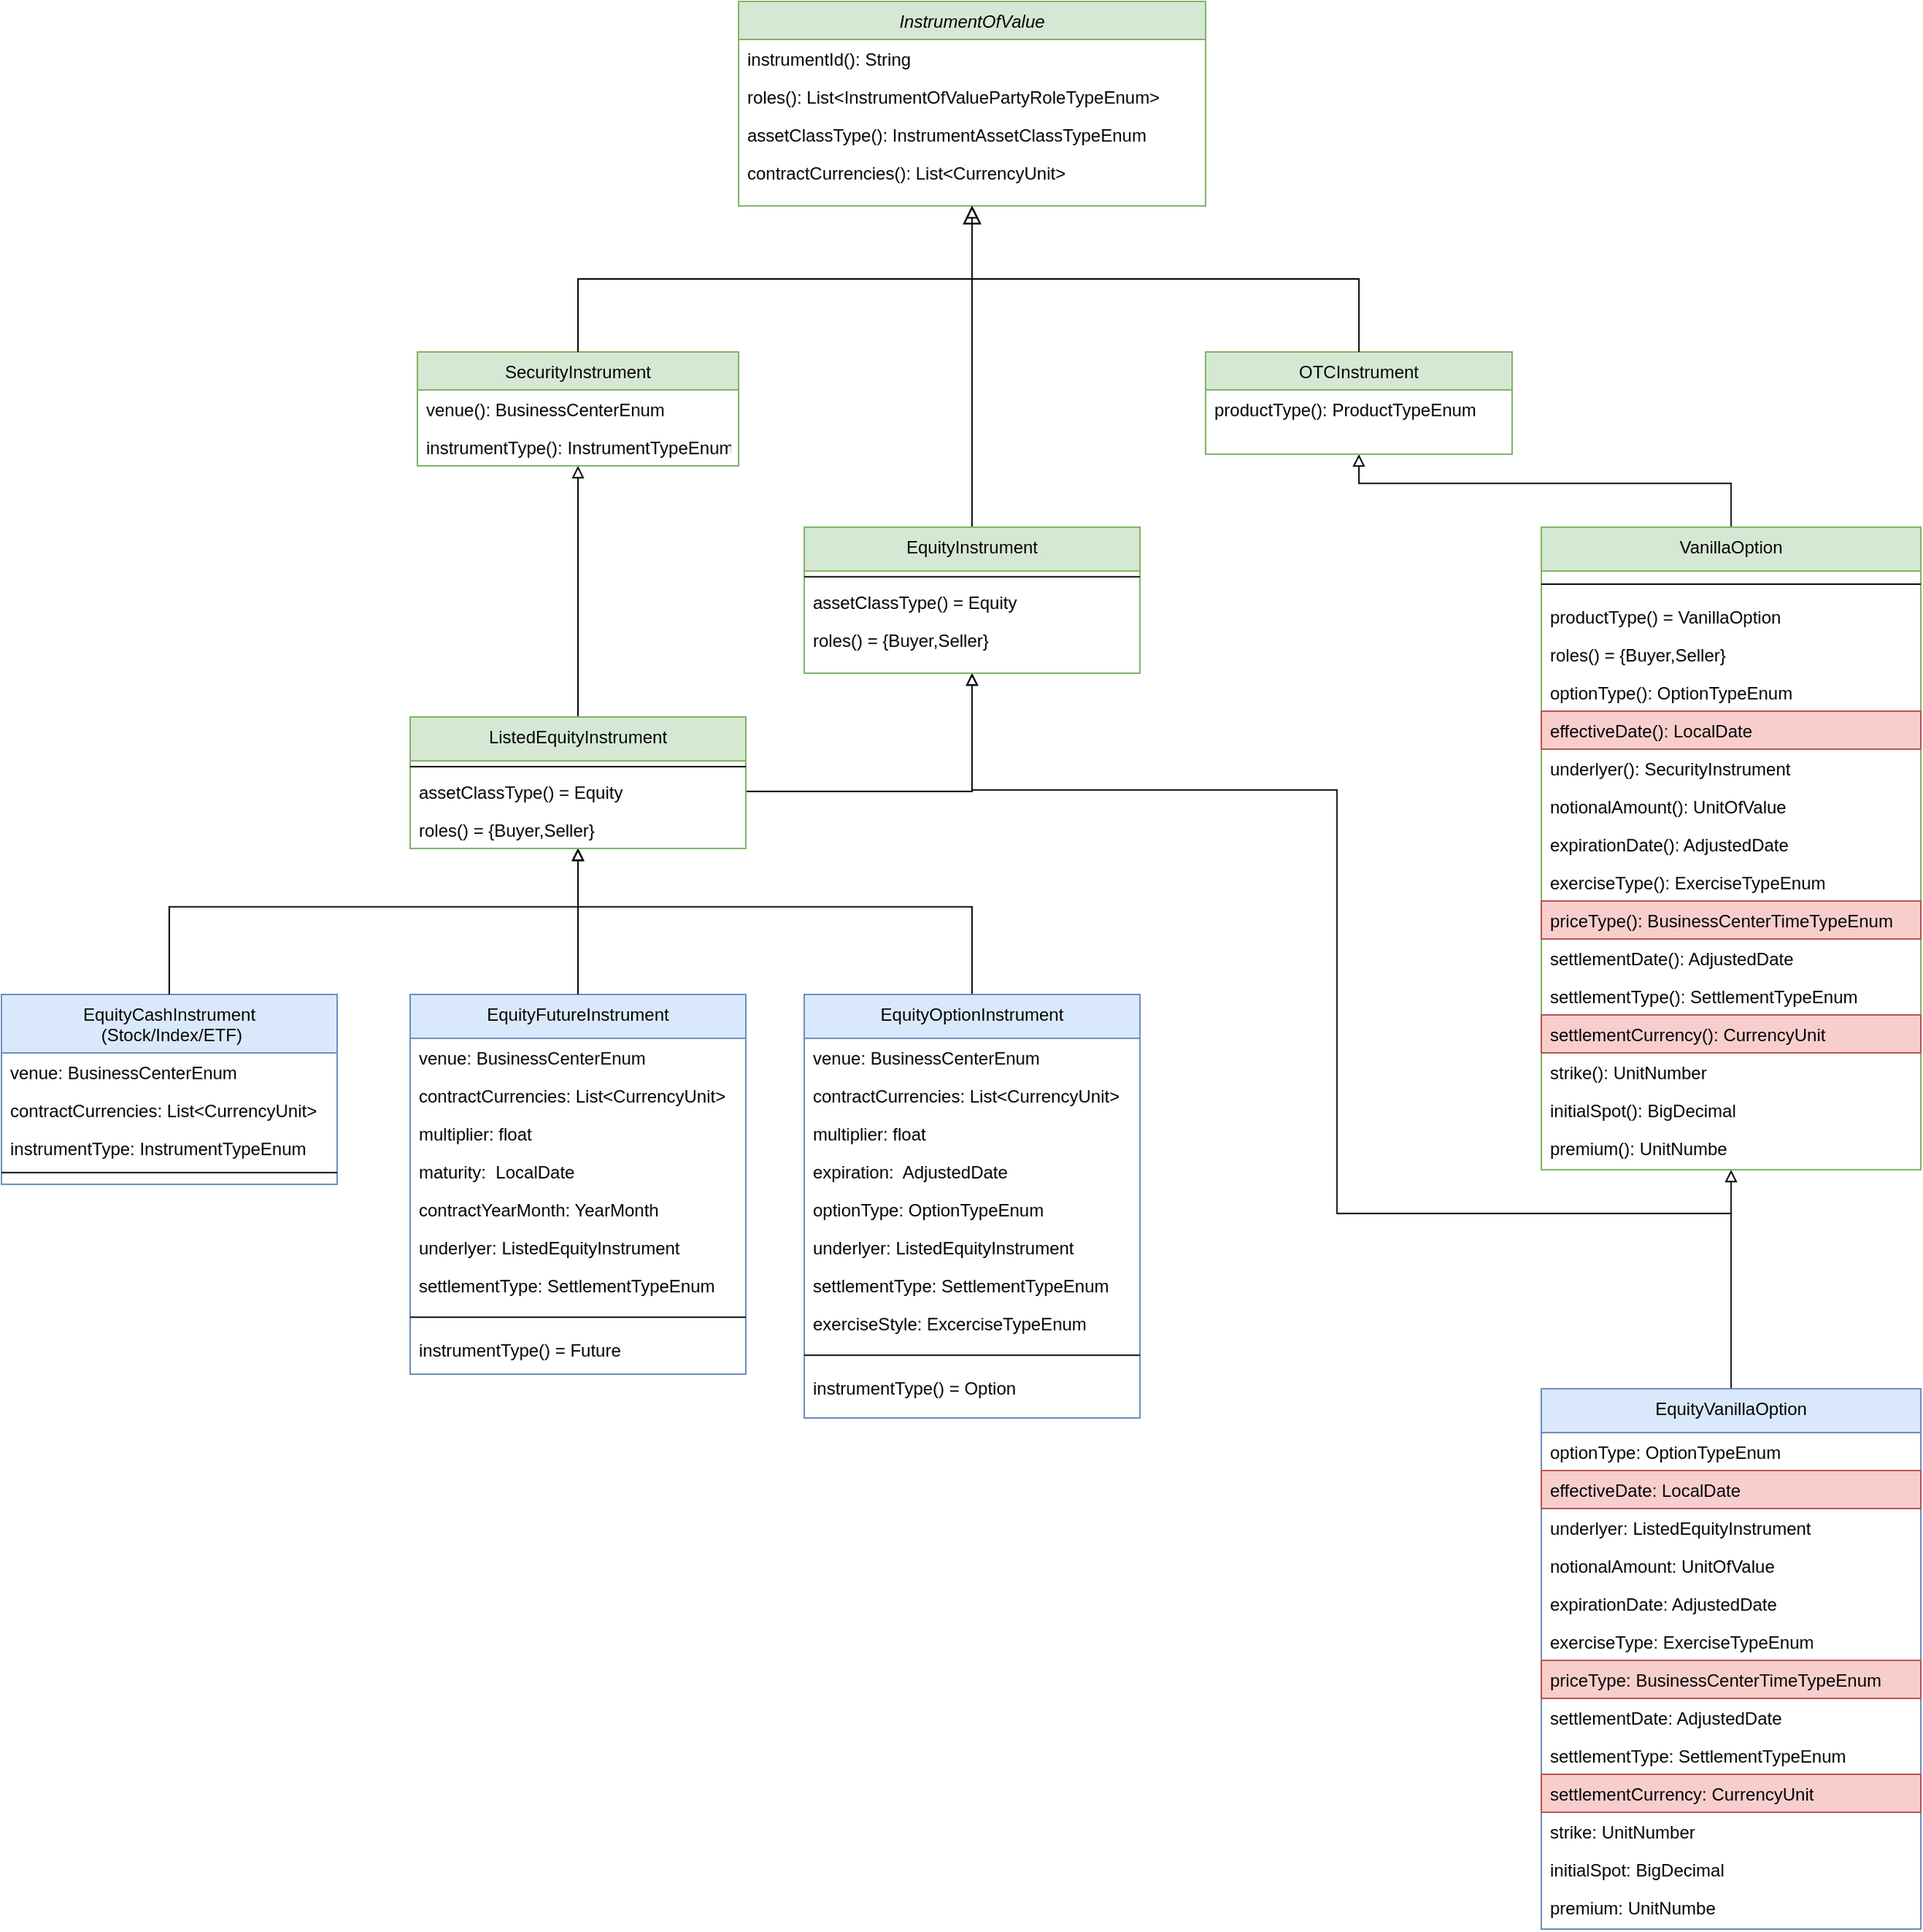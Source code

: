 <mxfile version="15.8.2" type="github">
  <diagram id="C5RBs43oDa-KdzZeNtuy" name="Instrument">
    <mxGraphModel dx="2253" dy="740" grid="1" gridSize="10" guides="1" tooltips="1" connect="1" arrows="1" fold="1" page="1" pageScale="1" pageWidth="827" pageHeight="1169" math="0" shadow="0">
      <root>
        <mxCell id="WIyWlLk6GJQsqaUBKTNV-0" />
        <mxCell id="WIyWlLk6GJQsqaUBKTNV-1" parent="WIyWlLk6GJQsqaUBKTNV-0" />
        <mxCell id="CF3aKrQkW5i8Ui00CiUc-56" style="edgeStyle=orthogonalEdgeStyle;rounded=0;orthogonalLoop=1;jettySize=auto;html=1;startArrow=block;startFill=0;endArrow=none;endFill=0;" edge="1" parent="WIyWlLk6GJQsqaUBKTNV-1" source="zkfFHV4jXpPFQw0GAbJ--0" target="CF3aKrQkW5i8Ui00CiUc-49">
          <mxGeometry relative="1" as="geometry" />
        </mxCell>
        <mxCell id="zkfFHV4jXpPFQw0GAbJ--0" value="InstrumentOfValue" style="swimlane;fontStyle=2;align=center;verticalAlign=top;childLayout=stackLayout;horizontal=1;startSize=26;horizontalStack=0;resizeParent=1;resizeLast=0;collapsible=1;marginBottom=0;rounded=0;shadow=0;strokeWidth=1;fillColor=#d5e8d4;strokeColor=#82b366;" parent="WIyWlLk6GJQsqaUBKTNV-1" vertex="1">
          <mxGeometry x="200" y="20" width="320" height="140" as="geometry">
            <mxRectangle x="230" y="140" width="160" height="26" as="alternateBounds" />
          </mxGeometry>
        </mxCell>
        <mxCell id="zkfFHV4jXpPFQw0GAbJ--1" value="instrumentId(): String" style="text;align=left;verticalAlign=top;spacingLeft=4;spacingRight=4;overflow=hidden;rotatable=0;points=[[0,0.5],[1,0.5]];portConstraint=eastwest;" parent="zkfFHV4jXpPFQw0GAbJ--0" vertex="1">
          <mxGeometry y="26" width="320" height="26" as="geometry" />
        </mxCell>
        <mxCell id="zkfFHV4jXpPFQw0GAbJ--5" value="roles(): List&lt;InstrumentOfValuePartyRoleTypeEnum&gt;" style="text;align=left;verticalAlign=top;spacingLeft=4;spacingRight=4;overflow=hidden;rotatable=0;points=[[0,0.5],[1,0.5]];portConstraint=eastwest;" parent="zkfFHV4jXpPFQw0GAbJ--0" vertex="1">
          <mxGeometry y="52" width="320" height="26" as="geometry" />
        </mxCell>
        <mxCell id="CF3aKrQkW5i8Ui00CiUc-0" value="assetClassType(): InstrumentAssetClassTypeEnum" style="text;align=left;verticalAlign=top;spacingLeft=4;spacingRight=4;overflow=hidden;rotatable=0;points=[[0,0.5],[1,0.5]];portConstraint=eastwest;" vertex="1" parent="zkfFHV4jXpPFQw0GAbJ--0">
          <mxGeometry y="78" width="320" height="26" as="geometry" />
        </mxCell>
        <mxCell id="CF3aKrQkW5i8Ui00CiUc-2" value="contractCurrencies(): List&lt;CurrencyUnit&gt;" style="text;align=left;verticalAlign=top;spacingLeft=4;spacingRight=4;overflow=hidden;rotatable=0;points=[[0,0.5],[1,0.5]];portConstraint=eastwest;" vertex="1" parent="zkfFHV4jXpPFQw0GAbJ--0">
          <mxGeometry y="104" width="320" height="28" as="geometry" />
        </mxCell>
        <mxCell id="CF3aKrQkW5i8Ui00CiUc-61" style="edgeStyle=orthogonalEdgeStyle;rounded=0;orthogonalLoop=1;jettySize=auto;html=1;startArrow=block;startFill=0;endArrow=none;endFill=0;" edge="1" parent="WIyWlLk6GJQsqaUBKTNV-1" source="zkfFHV4jXpPFQw0GAbJ--6" target="CF3aKrQkW5i8Ui00CiUc-57">
          <mxGeometry relative="1" as="geometry" />
        </mxCell>
        <mxCell id="zkfFHV4jXpPFQw0GAbJ--6" value="SecurityInstrument" style="swimlane;fontStyle=0;align=center;verticalAlign=top;childLayout=stackLayout;horizontal=1;startSize=26;horizontalStack=0;resizeParent=1;resizeLast=0;collapsible=1;marginBottom=0;rounded=0;shadow=0;strokeWidth=1;fillColor=#d5e8d4;strokeColor=#82b366;" parent="WIyWlLk6GJQsqaUBKTNV-1" vertex="1">
          <mxGeometry x="-20" y="260" width="220" height="78" as="geometry">
            <mxRectangle x="130" y="380" width="160" height="26" as="alternateBounds" />
          </mxGeometry>
        </mxCell>
        <mxCell id="zkfFHV4jXpPFQw0GAbJ--7" value="venue(): BusinessCenterEnum" style="text;align=left;verticalAlign=top;spacingLeft=4;spacingRight=4;overflow=hidden;rotatable=0;points=[[0,0.5],[1,0.5]];portConstraint=eastwest;" parent="zkfFHV4jXpPFQw0GAbJ--6" vertex="1">
          <mxGeometry y="26" width="220" height="26" as="geometry" />
        </mxCell>
        <mxCell id="CF3aKrQkW5i8Ui00CiUc-13" value="instrumentType(): InstrumentTypeEnum" style="text;align=left;verticalAlign=top;spacingLeft=4;spacingRight=4;overflow=hidden;rotatable=0;points=[[0,0.5],[1,0.5]];portConstraint=eastwest;" vertex="1" parent="zkfFHV4jXpPFQw0GAbJ--6">
          <mxGeometry y="52" width="220" height="26" as="geometry" />
        </mxCell>
        <mxCell id="zkfFHV4jXpPFQw0GAbJ--12" value="" style="endArrow=block;endSize=10;endFill=0;shadow=0;strokeWidth=1;rounded=0;edgeStyle=elbowEdgeStyle;elbow=vertical;" parent="WIyWlLk6GJQsqaUBKTNV-1" source="zkfFHV4jXpPFQw0GAbJ--6" target="zkfFHV4jXpPFQw0GAbJ--0" edge="1">
          <mxGeometry width="160" relative="1" as="geometry">
            <mxPoint x="200" y="203" as="sourcePoint" />
            <mxPoint x="200" y="203" as="targetPoint" />
          </mxGeometry>
        </mxCell>
        <mxCell id="CF3aKrQkW5i8Ui00CiUc-4" value="EquityCashInstrument&#xa; (Stock/Index/ETF)" style="swimlane;fontStyle=0;align=center;verticalAlign=top;childLayout=stackLayout;horizontal=1;startSize=40;horizontalStack=0;resizeParent=1;resizeLast=0;collapsible=1;marginBottom=0;rounded=0;shadow=0;strokeWidth=1;fillColor=#dae8fc;strokeColor=#6c8ebf;" vertex="1" parent="WIyWlLk6GJQsqaUBKTNV-1">
          <mxGeometry x="-305" y="700" width="230" height="130" as="geometry">
            <mxRectangle x="130" y="380" width="160" height="26" as="alternateBounds" />
          </mxGeometry>
        </mxCell>
        <mxCell id="CF3aKrQkW5i8Ui00CiUc-5" value="venue: BusinessCenterEnum" style="text;align=left;verticalAlign=top;spacingLeft=4;spacingRight=4;overflow=hidden;rotatable=0;points=[[0,0.5],[1,0.5]];portConstraint=eastwest;" vertex="1" parent="CF3aKrQkW5i8Ui00CiUc-4">
          <mxGeometry y="40" width="230" height="26" as="geometry" />
        </mxCell>
        <mxCell id="CF3aKrQkW5i8Ui00CiUc-19" value="contractCurrencies: List&lt;CurrencyUnit&gt;" style="text;align=left;verticalAlign=top;spacingLeft=4;spacingRight=4;overflow=hidden;rotatable=0;points=[[0,0.5],[1,0.5]];portConstraint=eastwest;" vertex="1" parent="CF3aKrQkW5i8Ui00CiUc-4">
          <mxGeometry y="66" width="230" height="26" as="geometry" />
        </mxCell>
        <mxCell id="CF3aKrQkW5i8Ui00CiUc-15" value="instrumentType: InstrumentTypeEnum" style="text;align=left;verticalAlign=top;spacingLeft=4;spacingRight=4;overflow=hidden;rotatable=0;points=[[0,0.5],[1,0.5]];portConstraint=eastwest;" vertex="1" parent="CF3aKrQkW5i8Ui00CiUc-4">
          <mxGeometry y="92" width="230" height="26" as="geometry" />
        </mxCell>
        <mxCell id="CF3aKrQkW5i8Ui00CiUc-6" value="" style="line;html=1;strokeWidth=1;align=left;verticalAlign=middle;spacingTop=-1;spacingLeft=3;spacingRight=3;rotatable=0;labelPosition=right;points=[];portConstraint=eastwest;" vertex="1" parent="CF3aKrQkW5i8Ui00CiUc-4">
          <mxGeometry y="118" width="230" height="8" as="geometry" />
        </mxCell>
        <mxCell id="CF3aKrQkW5i8Ui00CiUc-121" style="edgeStyle=orthogonalEdgeStyle;rounded=0;orthogonalLoop=1;jettySize=auto;html=1;startArrow=block;startFill=0;endArrow=none;endFill=0;" edge="1" parent="WIyWlLk6GJQsqaUBKTNV-1" source="CF3aKrQkW5i8Ui00CiUc-7" target="CF3aKrQkW5i8Ui00CiUc-77">
          <mxGeometry relative="1" as="geometry">
            <Array as="points">
              <mxPoint x="625" y="350" />
              <mxPoint x="880" y="350" />
            </Array>
          </mxGeometry>
        </mxCell>
        <mxCell id="CF3aKrQkW5i8Ui00CiUc-7" value="OTCInstrument" style="swimlane;fontStyle=0;align=center;verticalAlign=top;childLayout=stackLayout;horizontal=1;startSize=26;horizontalStack=0;resizeParent=1;resizeLast=0;collapsible=1;marginBottom=0;rounded=0;shadow=0;strokeWidth=1;fillColor=#d5e8d4;strokeColor=#82b366;" vertex="1" parent="WIyWlLk6GJQsqaUBKTNV-1">
          <mxGeometry x="520" y="260" width="210" height="70" as="geometry">
            <mxRectangle x="130" y="380" width="160" height="26" as="alternateBounds" />
          </mxGeometry>
        </mxCell>
        <mxCell id="CF3aKrQkW5i8Ui00CiUc-1" value="productType(): ProductTypeEnum" style="text;align=left;verticalAlign=top;spacingLeft=4;spacingRight=4;overflow=hidden;rotatable=0;points=[[0,0.5],[1,0.5]];portConstraint=eastwest;" vertex="1" parent="CF3aKrQkW5i8Ui00CiUc-7">
          <mxGeometry y="26" width="210" height="28" as="geometry" />
        </mxCell>
        <mxCell id="CF3aKrQkW5i8Ui00CiUc-10" value="" style="endArrow=block;endSize=10;endFill=0;shadow=0;strokeWidth=1;rounded=0;edgeStyle=elbowEdgeStyle;elbow=vertical;exitX=0.5;exitY=0;exitDx=0;exitDy=0;" edge="1" parent="WIyWlLk6GJQsqaUBKTNV-1" source="CF3aKrQkW5i8Ui00CiUc-7">
          <mxGeometry width="160" relative="1" as="geometry">
            <mxPoint x="490" y="270" as="sourcePoint" />
            <mxPoint x="360" y="160" as="targetPoint" />
          </mxGeometry>
        </mxCell>
        <mxCell id="CF3aKrQkW5i8Ui00CiUc-20" value="EquityFutureInstrument" style="swimlane;fontStyle=0;align=center;verticalAlign=top;childLayout=stackLayout;horizontal=1;startSize=30;horizontalStack=0;resizeParent=1;resizeLast=0;collapsible=1;marginBottom=0;rounded=0;shadow=0;strokeWidth=1;fillColor=#dae8fc;strokeColor=#6c8ebf;" vertex="1" parent="WIyWlLk6GJQsqaUBKTNV-1">
          <mxGeometry x="-25" y="700" width="230" height="260" as="geometry">
            <mxRectangle x="130" y="380" width="160" height="26" as="alternateBounds" />
          </mxGeometry>
        </mxCell>
        <mxCell id="CF3aKrQkW5i8Ui00CiUc-21" value="venue: BusinessCenterEnum" style="text;align=left;verticalAlign=top;spacingLeft=4;spacingRight=4;overflow=hidden;rotatable=0;points=[[0,0.5],[1,0.5]];portConstraint=eastwest;" vertex="1" parent="CF3aKrQkW5i8Ui00CiUc-20">
          <mxGeometry y="30" width="230" height="26" as="geometry" />
        </mxCell>
        <mxCell id="CF3aKrQkW5i8Ui00CiUc-22" value="contractCurrencies: List&lt;CurrencyUnit&gt;" style="text;align=left;verticalAlign=top;spacingLeft=4;spacingRight=4;overflow=hidden;rotatable=0;points=[[0,0.5],[1,0.5]];portConstraint=eastwest;" vertex="1" parent="CF3aKrQkW5i8Ui00CiUc-20">
          <mxGeometry y="56" width="230" height="26" as="geometry" />
        </mxCell>
        <mxCell id="CF3aKrQkW5i8Ui00CiUc-27" value="multiplier: float" style="text;align=left;verticalAlign=top;spacingLeft=4;spacingRight=4;overflow=hidden;rotatable=0;points=[[0,0.5],[1,0.5]];portConstraint=eastwest;" vertex="1" parent="CF3aKrQkW5i8Ui00CiUc-20">
          <mxGeometry y="82" width="230" height="26" as="geometry" />
        </mxCell>
        <mxCell id="CF3aKrQkW5i8Ui00CiUc-28" value="maturity:  LocalDate" style="text;align=left;verticalAlign=top;spacingLeft=4;spacingRight=4;overflow=hidden;rotatable=0;points=[[0,0.5],[1,0.5]];portConstraint=eastwest;" vertex="1" parent="CF3aKrQkW5i8Ui00CiUc-20">
          <mxGeometry y="108" width="230" height="26" as="geometry" />
        </mxCell>
        <mxCell id="CF3aKrQkW5i8Ui00CiUc-29" value="contractYearMonth: YearMonth" style="text;align=left;verticalAlign=top;spacingLeft=4;spacingRight=4;overflow=hidden;rotatable=0;points=[[0,0.5],[1,0.5]];portConstraint=eastwest;" vertex="1" parent="CF3aKrQkW5i8Ui00CiUc-20">
          <mxGeometry y="134" width="230" height="26" as="geometry" />
        </mxCell>
        <mxCell id="CF3aKrQkW5i8Ui00CiUc-30" value="underlyer: ListedEquityInstrument" style="text;align=left;verticalAlign=top;spacingLeft=4;spacingRight=4;overflow=hidden;rotatable=0;points=[[0,0.5],[1,0.5]];portConstraint=eastwest;" vertex="1" parent="CF3aKrQkW5i8Ui00CiUc-20">
          <mxGeometry y="160" width="230" height="26" as="geometry" />
        </mxCell>
        <mxCell id="CF3aKrQkW5i8Ui00CiUc-31" value="settlementType: SettlementTypeEnum" style="text;align=left;verticalAlign=top;spacingLeft=4;spacingRight=4;overflow=hidden;rotatable=0;points=[[0,0.5],[1,0.5]];portConstraint=eastwest;" vertex="1" parent="CF3aKrQkW5i8Ui00CiUc-20">
          <mxGeometry y="186" width="230" height="26" as="geometry" />
        </mxCell>
        <mxCell id="CF3aKrQkW5i8Ui00CiUc-24" value="" style="line;html=1;strokeWidth=1;align=left;verticalAlign=middle;spacingTop=-1;spacingLeft=3;spacingRight=3;rotatable=0;labelPosition=right;points=[];portConstraint=eastwest;" vertex="1" parent="CF3aKrQkW5i8Ui00CiUc-20">
          <mxGeometry y="212" width="230" height="18" as="geometry" />
        </mxCell>
        <mxCell id="CF3aKrQkW5i8Ui00CiUc-23" value="instrumentType() = Future" style="text;align=left;verticalAlign=top;spacingLeft=4;spacingRight=4;overflow=hidden;rotatable=0;points=[[0,0.5],[1,0.5]];portConstraint=eastwest;" vertex="1" parent="CF3aKrQkW5i8Ui00CiUc-20">
          <mxGeometry y="230" width="230" height="26" as="geometry" />
        </mxCell>
        <mxCell id="CF3aKrQkW5i8Ui00CiUc-62" style="edgeStyle=orthogonalEdgeStyle;rounded=0;orthogonalLoop=1;jettySize=auto;html=1;entryX=1;entryY=0.5;entryDx=0;entryDy=0;startArrow=block;startFill=0;endArrow=none;endFill=0;exitX=0.5;exitY=1;exitDx=0;exitDy=0;" edge="1" parent="WIyWlLk6GJQsqaUBKTNV-1" source="CF3aKrQkW5i8Ui00CiUc-49" target="CF3aKrQkW5i8Ui00CiUc-59">
          <mxGeometry relative="1" as="geometry">
            <mxPoint x="240" y="425" as="sourcePoint" />
            <Array as="points">
              <mxPoint x="360" y="561" />
            </Array>
          </mxGeometry>
        </mxCell>
        <mxCell id="CF3aKrQkW5i8Ui00CiUc-119" style="edgeStyle=orthogonalEdgeStyle;rounded=0;orthogonalLoop=1;jettySize=auto;html=1;entryX=0.5;entryY=0;entryDx=0;entryDy=0;startArrow=block;startFill=0;endArrow=none;endFill=0;" edge="1" parent="WIyWlLk6GJQsqaUBKTNV-1" source="CF3aKrQkW5i8Ui00CiUc-49" target="CF3aKrQkW5i8Ui00CiUc-102">
          <mxGeometry relative="1" as="geometry">
            <Array as="points">
              <mxPoint x="360" y="560" />
              <mxPoint x="610" y="560" />
              <mxPoint x="610" y="850" />
              <mxPoint x="880" y="850" />
            </Array>
          </mxGeometry>
        </mxCell>
        <mxCell id="CF3aKrQkW5i8Ui00CiUc-49" value="EquityInstrument" style="swimlane;fontStyle=0;align=center;verticalAlign=top;childLayout=stackLayout;horizontal=1;startSize=30;horizontalStack=0;resizeParent=1;resizeLast=0;collapsible=1;marginBottom=0;rounded=0;shadow=0;strokeWidth=1;fillColor=#d5e8d4;strokeColor=#82b366;" vertex="1" parent="WIyWlLk6GJQsqaUBKTNV-1">
          <mxGeometry x="245" y="380" width="230" height="100" as="geometry">
            <mxRectangle x="130" y="380" width="160" height="26" as="alternateBounds" />
          </mxGeometry>
        </mxCell>
        <mxCell id="CF3aKrQkW5i8Ui00CiUc-53" value="" style="line;html=1;strokeWidth=1;align=left;verticalAlign=middle;spacingTop=-1;spacingLeft=3;spacingRight=3;rotatable=0;labelPosition=right;points=[];portConstraint=eastwest;" vertex="1" parent="CF3aKrQkW5i8Ui00CiUc-49">
          <mxGeometry y="30" width="230" height="8" as="geometry" />
        </mxCell>
        <mxCell id="CF3aKrQkW5i8Ui00CiUc-54" value="assetClassType() = Equity" style="text;align=left;verticalAlign=top;spacingLeft=4;spacingRight=4;overflow=hidden;rotatable=0;points=[[0,0.5],[1,0.5]];portConstraint=eastwest;" vertex="1" parent="CF3aKrQkW5i8Ui00CiUc-49">
          <mxGeometry y="38" width="230" height="26" as="geometry" />
        </mxCell>
        <mxCell id="CF3aKrQkW5i8Ui00CiUc-55" value="roles() = {Buyer,Seller}" style="text;align=left;verticalAlign=top;spacingLeft=4;spacingRight=4;overflow=hidden;rotatable=0;points=[[0,0.5],[1,0.5]];portConstraint=eastwest;" vertex="1" parent="CF3aKrQkW5i8Ui00CiUc-49">
          <mxGeometry y="64" width="230" height="26" as="geometry" />
        </mxCell>
        <mxCell id="CF3aKrQkW5i8Ui00CiUc-73" style="edgeStyle=orthogonalEdgeStyle;rounded=0;orthogonalLoop=1;jettySize=auto;html=1;entryX=0.5;entryY=0;entryDx=0;entryDy=0;startArrow=block;startFill=0;endArrow=none;endFill=0;" edge="1" parent="WIyWlLk6GJQsqaUBKTNV-1" source="CF3aKrQkW5i8Ui00CiUc-57" target="CF3aKrQkW5i8Ui00CiUc-4">
          <mxGeometry relative="1" as="geometry">
            <Array as="points">
              <mxPoint x="90" y="640" />
              <mxPoint x="-190" y="640" />
            </Array>
          </mxGeometry>
        </mxCell>
        <mxCell id="CF3aKrQkW5i8Ui00CiUc-74" style="edgeStyle=orthogonalEdgeStyle;rounded=0;orthogonalLoop=1;jettySize=auto;html=1;startArrow=block;startFill=0;endArrow=none;endFill=0;" edge="1" parent="WIyWlLk6GJQsqaUBKTNV-1" source="CF3aKrQkW5i8Ui00CiUc-57" target="CF3aKrQkW5i8Ui00CiUc-20">
          <mxGeometry relative="1" as="geometry" />
        </mxCell>
        <mxCell id="CF3aKrQkW5i8Ui00CiUc-75" style="edgeStyle=orthogonalEdgeStyle;rounded=0;orthogonalLoop=1;jettySize=auto;html=1;startArrow=block;startFill=0;endArrow=none;endFill=0;" edge="1" parent="WIyWlLk6GJQsqaUBKTNV-1" source="CF3aKrQkW5i8Ui00CiUc-57" target="CF3aKrQkW5i8Ui00CiUc-63">
          <mxGeometry relative="1" as="geometry">
            <Array as="points">
              <mxPoint x="90" y="640" />
              <mxPoint x="360" y="640" />
            </Array>
          </mxGeometry>
        </mxCell>
        <mxCell id="CF3aKrQkW5i8Ui00CiUc-57" value="ListedEquityInstrument" style="swimlane;fontStyle=0;align=center;verticalAlign=top;childLayout=stackLayout;horizontal=1;startSize=30;horizontalStack=0;resizeParent=1;resizeLast=0;collapsible=1;marginBottom=0;rounded=0;shadow=0;strokeWidth=1;fillColor=#d5e8d4;strokeColor=#82b366;" vertex="1" parent="WIyWlLk6GJQsqaUBKTNV-1">
          <mxGeometry x="-25" y="510" width="230" height="90" as="geometry">
            <mxRectangle x="130" y="380" width="160" height="26" as="alternateBounds" />
          </mxGeometry>
        </mxCell>
        <mxCell id="CF3aKrQkW5i8Ui00CiUc-58" value="" style="line;html=1;strokeWidth=1;align=left;verticalAlign=middle;spacingTop=-1;spacingLeft=3;spacingRight=3;rotatable=0;labelPosition=right;points=[];portConstraint=eastwest;" vertex="1" parent="CF3aKrQkW5i8Ui00CiUc-57">
          <mxGeometry y="30" width="230" height="8" as="geometry" />
        </mxCell>
        <mxCell id="CF3aKrQkW5i8Ui00CiUc-59" value="assetClassType() = Equity" style="text;align=left;verticalAlign=top;spacingLeft=4;spacingRight=4;overflow=hidden;rotatable=0;points=[[0,0.5],[1,0.5]];portConstraint=eastwest;" vertex="1" parent="CF3aKrQkW5i8Ui00CiUc-57">
          <mxGeometry y="38" width="230" height="26" as="geometry" />
        </mxCell>
        <mxCell id="CF3aKrQkW5i8Ui00CiUc-60" value="roles() = {Buyer,Seller}" style="text;align=left;verticalAlign=top;spacingLeft=4;spacingRight=4;overflow=hidden;rotatable=0;points=[[0,0.5],[1,0.5]];portConstraint=eastwest;" vertex="1" parent="CF3aKrQkW5i8Ui00CiUc-57">
          <mxGeometry y="64" width="230" height="26" as="geometry" />
        </mxCell>
        <mxCell id="CF3aKrQkW5i8Ui00CiUc-63" value="EquityOptionInstrument" style="swimlane;fontStyle=0;align=center;verticalAlign=top;childLayout=stackLayout;horizontal=1;startSize=30;horizontalStack=0;resizeParent=1;resizeLast=0;collapsible=1;marginBottom=0;rounded=0;shadow=0;strokeWidth=1;fillColor=#dae8fc;strokeColor=#6c8ebf;" vertex="1" parent="WIyWlLk6GJQsqaUBKTNV-1">
          <mxGeometry x="245" y="700" width="230" height="290" as="geometry">
            <mxRectangle x="130" y="380" width="160" height="26" as="alternateBounds" />
          </mxGeometry>
        </mxCell>
        <mxCell id="CF3aKrQkW5i8Ui00CiUc-64" value="venue: BusinessCenterEnum" style="text;align=left;verticalAlign=top;spacingLeft=4;spacingRight=4;overflow=hidden;rotatable=0;points=[[0,0.5],[1,0.5]];portConstraint=eastwest;" vertex="1" parent="CF3aKrQkW5i8Ui00CiUc-63">
          <mxGeometry y="30" width="230" height="26" as="geometry" />
        </mxCell>
        <mxCell id="CF3aKrQkW5i8Ui00CiUc-65" value="contractCurrencies: List&lt;CurrencyUnit&gt;" style="text;align=left;verticalAlign=top;spacingLeft=4;spacingRight=4;overflow=hidden;rotatable=0;points=[[0,0.5],[1,0.5]];portConstraint=eastwest;" vertex="1" parent="CF3aKrQkW5i8Ui00CiUc-63">
          <mxGeometry y="56" width="230" height="26" as="geometry" />
        </mxCell>
        <mxCell id="CF3aKrQkW5i8Ui00CiUc-66" value="multiplier: float" style="text;align=left;verticalAlign=top;spacingLeft=4;spacingRight=4;overflow=hidden;rotatable=0;points=[[0,0.5],[1,0.5]];portConstraint=eastwest;" vertex="1" parent="CF3aKrQkW5i8Ui00CiUc-63">
          <mxGeometry y="82" width="230" height="26" as="geometry" />
        </mxCell>
        <mxCell id="CF3aKrQkW5i8Ui00CiUc-67" value="expiration:  AdjustedDate" style="text;align=left;verticalAlign=top;spacingLeft=4;spacingRight=4;overflow=hidden;rotatable=0;points=[[0,0.5],[1,0.5]];portConstraint=eastwest;" vertex="1" parent="CF3aKrQkW5i8Ui00CiUc-63">
          <mxGeometry y="108" width="230" height="26" as="geometry" />
        </mxCell>
        <mxCell id="CF3aKrQkW5i8Ui00CiUc-68" value="optionType: OptionTypeEnum" style="text;align=left;verticalAlign=top;spacingLeft=4;spacingRight=4;overflow=hidden;rotatable=0;points=[[0,0.5],[1,0.5]];portConstraint=eastwest;" vertex="1" parent="CF3aKrQkW5i8Ui00CiUc-63">
          <mxGeometry y="134" width="230" height="26" as="geometry" />
        </mxCell>
        <mxCell id="CF3aKrQkW5i8Ui00CiUc-69" value="underlyer: ListedEquityInstrument" style="text;align=left;verticalAlign=top;spacingLeft=4;spacingRight=4;overflow=hidden;rotatable=0;points=[[0,0.5],[1,0.5]];portConstraint=eastwest;" vertex="1" parent="CF3aKrQkW5i8Ui00CiUc-63">
          <mxGeometry y="160" width="230" height="26" as="geometry" />
        </mxCell>
        <mxCell id="CF3aKrQkW5i8Ui00CiUc-70" value="settlementType: SettlementTypeEnum" style="text;align=left;verticalAlign=top;spacingLeft=4;spacingRight=4;overflow=hidden;rotatable=0;points=[[0,0.5],[1,0.5]];portConstraint=eastwest;" vertex="1" parent="CF3aKrQkW5i8Ui00CiUc-63">
          <mxGeometry y="186" width="230" height="26" as="geometry" />
        </mxCell>
        <mxCell id="CF3aKrQkW5i8Ui00CiUc-76" value="exerciseStyle: ExcerciseTypeEnum" style="text;align=left;verticalAlign=top;spacingLeft=4;spacingRight=4;overflow=hidden;rotatable=0;points=[[0,0.5],[1,0.5]];portConstraint=eastwest;" vertex="1" parent="CF3aKrQkW5i8Ui00CiUc-63">
          <mxGeometry y="212" width="230" height="26" as="geometry" />
        </mxCell>
        <mxCell id="CF3aKrQkW5i8Ui00CiUc-71" value="" style="line;html=1;strokeWidth=1;align=left;verticalAlign=middle;spacingTop=-1;spacingLeft=3;spacingRight=3;rotatable=0;labelPosition=right;points=[];portConstraint=eastwest;" vertex="1" parent="CF3aKrQkW5i8Ui00CiUc-63">
          <mxGeometry y="238" width="230" height="18" as="geometry" />
        </mxCell>
        <mxCell id="CF3aKrQkW5i8Ui00CiUc-72" value="instrumentType() = Option" style="text;align=left;verticalAlign=top;spacingLeft=4;spacingRight=4;overflow=hidden;rotatable=0;points=[[0,0.5],[1,0.5]];portConstraint=eastwest;" vertex="1" parent="CF3aKrQkW5i8Ui00CiUc-63">
          <mxGeometry y="256" width="230" height="26" as="geometry" />
        </mxCell>
        <mxCell id="CF3aKrQkW5i8Ui00CiUc-120" style="edgeStyle=orthogonalEdgeStyle;rounded=0;orthogonalLoop=1;jettySize=auto;html=1;startArrow=block;startFill=0;endArrow=none;endFill=0;entryX=0.5;entryY=0;entryDx=0;entryDy=0;" edge="1" parent="WIyWlLk6GJQsqaUBKTNV-1" source="CF3aKrQkW5i8Ui00CiUc-77" target="CF3aKrQkW5i8Ui00CiUc-102">
          <mxGeometry relative="1" as="geometry">
            <mxPoint x="880" y="920" as="targetPoint" />
          </mxGeometry>
        </mxCell>
        <mxCell id="CF3aKrQkW5i8Ui00CiUc-77" value="VanillaOption" style="swimlane;fontStyle=0;align=center;verticalAlign=top;childLayout=stackLayout;horizontal=1;startSize=30;horizontalStack=0;resizeParent=1;resizeLast=0;collapsible=1;marginBottom=0;rounded=0;shadow=0;strokeWidth=1;fillColor=#d5e8d4;strokeColor=#82b366;" vertex="1" parent="WIyWlLk6GJQsqaUBKTNV-1">
          <mxGeometry x="750" y="380" width="260" height="440" as="geometry">
            <mxRectangle x="130" y="380" width="160" height="26" as="alternateBounds" />
          </mxGeometry>
        </mxCell>
        <mxCell id="CF3aKrQkW5i8Ui00CiUc-86" value="" style="line;html=1;strokeWidth=1;align=left;verticalAlign=middle;spacingTop=-1;spacingLeft=3;spacingRight=3;rotatable=0;labelPosition=right;points=[];portConstraint=eastwest;" vertex="1" parent="CF3aKrQkW5i8Ui00CiUc-77">
          <mxGeometry y="30" width="260" height="18" as="geometry" />
        </mxCell>
        <mxCell id="CF3aKrQkW5i8Ui00CiUc-87" value="productType() = VanillaOption" style="text;align=left;verticalAlign=top;spacingLeft=4;spacingRight=4;overflow=hidden;rotatable=0;points=[[0,0.5],[1,0.5]];portConstraint=eastwest;" vertex="1" parent="CF3aKrQkW5i8Ui00CiUc-77">
          <mxGeometry y="48" width="260" height="26" as="geometry" />
        </mxCell>
        <mxCell id="CF3aKrQkW5i8Ui00CiUc-88" value="roles() = {Buyer,Seller}" style="text;align=left;verticalAlign=top;spacingLeft=4;spacingRight=4;overflow=hidden;rotatable=0;points=[[0,0.5],[1,0.5]];portConstraint=eastwest;" vertex="1" parent="CF3aKrQkW5i8Ui00CiUc-77">
          <mxGeometry y="74" width="260" height="26" as="geometry" />
        </mxCell>
        <mxCell id="CF3aKrQkW5i8Ui00CiUc-90" value="optionType(): OptionTypeEnum" style="text;align=left;verticalAlign=top;spacingLeft=4;spacingRight=4;overflow=hidden;rotatable=0;points=[[0,0.5],[1,0.5]];portConstraint=eastwest;" vertex="1" parent="CF3aKrQkW5i8Ui00CiUc-77">
          <mxGeometry y="100" width="260" height="26" as="geometry" />
        </mxCell>
        <mxCell id="CF3aKrQkW5i8Ui00CiUc-89" value="effectiveDate(): LocalDate" style="text;align=left;verticalAlign=top;spacingLeft=4;spacingRight=4;overflow=hidden;rotatable=0;points=[[0,0.5],[1,0.5]];portConstraint=eastwest;fillColor=#f8cecc;strokeColor=#b85450;" vertex="1" parent="CF3aKrQkW5i8Ui00CiUc-77">
          <mxGeometry y="126" width="260" height="26" as="geometry" />
        </mxCell>
        <mxCell id="CF3aKrQkW5i8Ui00CiUc-91" value="underlyer(): SecurityInstrument" style="text;align=left;verticalAlign=top;spacingLeft=4;spacingRight=4;overflow=hidden;rotatable=0;points=[[0,0.5],[1,0.5]];portConstraint=eastwest;" vertex="1" parent="CF3aKrQkW5i8Ui00CiUc-77">
          <mxGeometry y="152" width="260" height="26" as="geometry" />
        </mxCell>
        <mxCell id="CF3aKrQkW5i8Ui00CiUc-92" value="notionalAmount(): UnitOfValue" style="text;align=left;verticalAlign=top;spacingLeft=4;spacingRight=4;overflow=hidden;rotatable=0;points=[[0,0.5],[1,0.5]];portConstraint=eastwest;" vertex="1" parent="CF3aKrQkW5i8Ui00CiUc-77">
          <mxGeometry y="178" width="260" height="26" as="geometry" />
        </mxCell>
        <mxCell id="CF3aKrQkW5i8Ui00CiUc-93" value="expirationDate(): AdjustedDate" style="text;align=left;verticalAlign=top;spacingLeft=4;spacingRight=4;overflow=hidden;rotatable=0;points=[[0,0.5],[1,0.5]];portConstraint=eastwest;" vertex="1" parent="CF3aKrQkW5i8Ui00CiUc-77">
          <mxGeometry y="204" width="260" height="26" as="geometry" />
        </mxCell>
        <mxCell id="CF3aKrQkW5i8Ui00CiUc-94" value="exerciseType(): ExerciseTypeEnum" style="text;align=left;verticalAlign=top;spacingLeft=4;spacingRight=4;overflow=hidden;rotatable=0;points=[[0,0.5],[1,0.5]];portConstraint=eastwest;" vertex="1" parent="CF3aKrQkW5i8Ui00CiUc-77">
          <mxGeometry y="230" width="260" height="26" as="geometry" />
        </mxCell>
        <mxCell id="CF3aKrQkW5i8Ui00CiUc-95" value="priceType(): BusinessCenterTimeTypeEnum" style="text;align=left;verticalAlign=top;spacingLeft=4;spacingRight=4;overflow=hidden;rotatable=0;points=[[0,0.5],[1,0.5]];portConstraint=eastwest;fillColor=#f8cecc;strokeColor=#b85450;" vertex="1" parent="CF3aKrQkW5i8Ui00CiUc-77">
          <mxGeometry y="256" width="260" height="26" as="geometry" />
        </mxCell>
        <mxCell id="CF3aKrQkW5i8Ui00CiUc-96" value="settlementDate(): AdjustedDate&#xa;" style="text;align=left;verticalAlign=top;spacingLeft=4;spacingRight=4;overflow=hidden;rotatable=0;points=[[0,0.5],[1,0.5]];portConstraint=eastwest;" vertex="1" parent="CF3aKrQkW5i8Ui00CiUc-77">
          <mxGeometry y="282" width="260" height="26" as="geometry" />
        </mxCell>
        <mxCell id="CF3aKrQkW5i8Ui00CiUc-97" value="settlementType(): SettlementTypeEnum" style="text;align=left;verticalAlign=top;spacingLeft=4;spacingRight=4;overflow=hidden;rotatable=0;points=[[0,0.5],[1,0.5]];portConstraint=eastwest;" vertex="1" parent="CF3aKrQkW5i8Ui00CiUc-77">
          <mxGeometry y="308" width="260" height="26" as="geometry" />
        </mxCell>
        <mxCell id="CF3aKrQkW5i8Ui00CiUc-98" value="settlementCurrency(): CurrencyUnit" style="text;align=left;verticalAlign=top;spacingLeft=4;spacingRight=4;overflow=hidden;rotatable=0;points=[[0,0.5],[1,0.5]];portConstraint=eastwest;fillColor=#f8cecc;strokeColor=#b85450;" vertex="1" parent="CF3aKrQkW5i8Ui00CiUc-77">
          <mxGeometry y="334" width="260" height="26" as="geometry" />
        </mxCell>
        <mxCell id="CF3aKrQkW5i8Ui00CiUc-99" value="strike(): UnitNumber" style="text;align=left;verticalAlign=top;spacingLeft=4;spacingRight=4;overflow=hidden;rotatable=0;points=[[0,0.5],[1,0.5]];portConstraint=eastwest;" vertex="1" parent="CF3aKrQkW5i8Ui00CiUc-77">
          <mxGeometry y="360" width="260" height="26" as="geometry" />
        </mxCell>
        <mxCell id="CF3aKrQkW5i8Ui00CiUc-100" value="initialSpot(): BigDecimal" style="text;align=left;verticalAlign=top;spacingLeft=4;spacingRight=4;overflow=hidden;rotatable=0;points=[[0,0.5],[1,0.5]];portConstraint=eastwest;" vertex="1" parent="CF3aKrQkW5i8Ui00CiUc-77">
          <mxGeometry y="386" width="260" height="26" as="geometry" />
        </mxCell>
        <mxCell id="CF3aKrQkW5i8Ui00CiUc-101" value="premium(): UnitNumbe" style="text;align=left;verticalAlign=top;spacingLeft=4;spacingRight=4;overflow=hidden;rotatable=0;points=[[0,0.5],[1,0.5]];portConstraint=eastwest;" vertex="1" parent="CF3aKrQkW5i8Ui00CiUc-77">
          <mxGeometry y="412" width="260" height="26" as="geometry" />
        </mxCell>
        <mxCell id="CF3aKrQkW5i8Ui00CiUc-102" value="EquityVanillaOption" style="swimlane;fontStyle=0;align=center;verticalAlign=top;childLayout=stackLayout;horizontal=1;startSize=30;horizontalStack=0;resizeParent=1;resizeLast=0;collapsible=1;marginBottom=0;rounded=0;shadow=0;strokeWidth=1;fillColor=#dae8fc;strokeColor=#6c8ebf;" vertex="1" parent="WIyWlLk6GJQsqaUBKTNV-1">
          <mxGeometry x="750" y="970" width="260" height="370" as="geometry">
            <mxRectangle x="130" y="380" width="160" height="26" as="alternateBounds" />
          </mxGeometry>
        </mxCell>
        <mxCell id="CF3aKrQkW5i8Ui00CiUc-106" value="optionType: OptionTypeEnum" style="text;align=left;verticalAlign=top;spacingLeft=4;spacingRight=4;overflow=hidden;rotatable=0;points=[[0,0.5],[1,0.5]];portConstraint=eastwest;" vertex="1" parent="CF3aKrQkW5i8Ui00CiUc-102">
          <mxGeometry y="30" width="260" height="26" as="geometry" />
        </mxCell>
        <mxCell id="CF3aKrQkW5i8Ui00CiUc-107" value="effectiveDate: LocalDate" style="text;align=left;verticalAlign=top;spacingLeft=4;spacingRight=4;overflow=hidden;rotatable=0;points=[[0,0.5],[1,0.5]];portConstraint=eastwest;fillColor=#f8cecc;strokeColor=#b85450;" vertex="1" parent="CF3aKrQkW5i8Ui00CiUc-102">
          <mxGeometry y="56" width="260" height="26" as="geometry" />
        </mxCell>
        <mxCell id="CF3aKrQkW5i8Ui00CiUc-108" value="underlyer: ListedEquityInstrument" style="text;align=left;verticalAlign=top;spacingLeft=4;spacingRight=4;overflow=hidden;rotatable=0;points=[[0,0.5],[1,0.5]];portConstraint=eastwest;" vertex="1" parent="CF3aKrQkW5i8Ui00CiUc-102">
          <mxGeometry y="82" width="260" height="26" as="geometry" />
        </mxCell>
        <mxCell id="CF3aKrQkW5i8Ui00CiUc-109" value="notionalAmount: UnitOfValue" style="text;align=left;verticalAlign=top;spacingLeft=4;spacingRight=4;overflow=hidden;rotatable=0;points=[[0,0.5],[1,0.5]];portConstraint=eastwest;" vertex="1" parent="CF3aKrQkW5i8Ui00CiUc-102">
          <mxGeometry y="108" width="260" height="26" as="geometry" />
        </mxCell>
        <mxCell id="CF3aKrQkW5i8Ui00CiUc-110" value="expirationDate: AdjustedDate" style="text;align=left;verticalAlign=top;spacingLeft=4;spacingRight=4;overflow=hidden;rotatable=0;points=[[0,0.5],[1,0.5]];portConstraint=eastwest;" vertex="1" parent="CF3aKrQkW5i8Ui00CiUc-102">
          <mxGeometry y="134" width="260" height="26" as="geometry" />
        </mxCell>
        <mxCell id="CF3aKrQkW5i8Ui00CiUc-111" value="exerciseType: ExerciseTypeEnum" style="text;align=left;verticalAlign=top;spacingLeft=4;spacingRight=4;overflow=hidden;rotatable=0;points=[[0,0.5],[1,0.5]];portConstraint=eastwest;" vertex="1" parent="CF3aKrQkW5i8Ui00CiUc-102">
          <mxGeometry y="160" width="260" height="26" as="geometry" />
        </mxCell>
        <mxCell id="CF3aKrQkW5i8Ui00CiUc-112" value="priceType: BusinessCenterTimeTypeEnum" style="text;align=left;verticalAlign=top;spacingLeft=4;spacingRight=4;overflow=hidden;rotatable=0;points=[[0,0.5],[1,0.5]];portConstraint=eastwest;fillColor=#f8cecc;strokeColor=#b85450;" vertex="1" parent="CF3aKrQkW5i8Ui00CiUc-102">
          <mxGeometry y="186" width="260" height="26" as="geometry" />
        </mxCell>
        <mxCell id="CF3aKrQkW5i8Ui00CiUc-113" value="settlementDate: AdjustedDate&#xa;" style="text;align=left;verticalAlign=top;spacingLeft=4;spacingRight=4;overflow=hidden;rotatable=0;points=[[0,0.5],[1,0.5]];portConstraint=eastwest;" vertex="1" parent="CF3aKrQkW5i8Ui00CiUc-102">
          <mxGeometry y="212" width="260" height="26" as="geometry" />
        </mxCell>
        <mxCell id="CF3aKrQkW5i8Ui00CiUc-114" value="settlementType: SettlementTypeEnum" style="text;align=left;verticalAlign=top;spacingLeft=4;spacingRight=4;overflow=hidden;rotatable=0;points=[[0,0.5],[1,0.5]];portConstraint=eastwest;" vertex="1" parent="CF3aKrQkW5i8Ui00CiUc-102">
          <mxGeometry y="238" width="260" height="26" as="geometry" />
        </mxCell>
        <mxCell id="CF3aKrQkW5i8Ui00CiUc-115" value="settlementCurrency: CurrencyUnit" style="text;align=left;verticalAlign=top;spacingLeft=4;spacingRight=4;overflow=hidden;rotatable=0;points=[[0,0.5],[1,0.5]];portConstraint=eastwest;fillColor=#f8cecc;strokeColor=#b85450;" vertex="1" parent="CF3aKrQkW5i8Ui00CiUc-102">
          <mxGeometry y="264" width="260" height="26" as="geometry" />
        </mxCell>
        <mxCell id="CF3aKrQkW5i8Ui00CiUc-116" value="strike: UnitNumber" style="text;align=left;verticalAlign=top;spacingLeft=4;spacingRight=4;overflow=hidden;rotatable=0;points=[[0,0.5],[1,0.5]];portConstraint=eastwest;" vertex="1" parent="CF3aKrQkW5i8Ui00CiUc-102">
          <mxGeometry y="290" width="260" height="26" as="geometry" />
        </mxCell>
        <mxCell id="CF3aKrQkW5i8Ui00CiUc-117" value="initialSpot: BigDecimal" style="text;align=left;verticalAlign=top;spacingLeft=4;spacingRight=4;overflow=hidden;rotatable=0;points=[[0,0.5],[1,0.5]];portConstraint=eastwest;" vertex="1" parent="CF3aKrQkW5i8Ui00CiUc-102">
          <mxGeometry y="316" width="260" height="26" as="geometry" />
        </mxCell>
        <mxCell id="CF3aKrQkW5i8Ui00CiUc-118" value="premium: UnitNumbe" style="text;align=left;verticalAlign=top;spacingLeft=4;spacingRight=4;overflow=hidden;rotatable=0;points=[[0,0.5],[1,0.5]];portConstraint=eastwest;" vertex="1" parent="CF3aKrQkW5i8Ui00CiUc-102">
          <mxGeometry y="342" width="260" height="26" as="geometry" />
        </mxCell>
      </root>
    </mxGraphModel>
  </diagram>
</mxfile>
